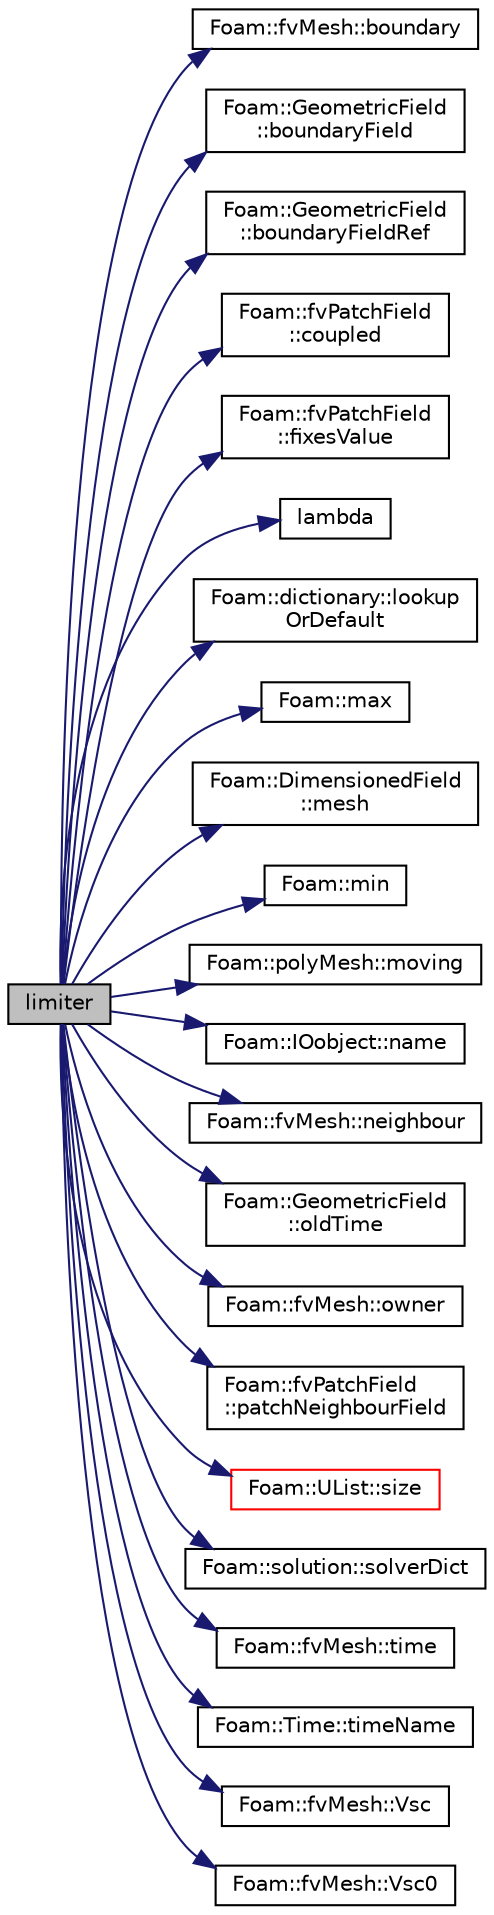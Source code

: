 digraph "limiter"
{
  bgcolor="transparent";
  edge [fontname="Helvetica",fontsize="10",labelfontname="Helvetica",labelfontsize="10"];
  node [fontname="Helvetica",fontsize="10",shape=record];
  rankdir="LR";
  Node1 [label="limiter",height=0.2,width=0.4,color="black", fillcolor="grey75", style="filled" fontcolor="black"];
  Node1 -> Node2 [color="midnightblue",fontsize="10",style="solid",fontname="Helvetica"];
  Node2 [label="Foam::fvMesh::boundary",height=0.2,width=0.4,color="black",URL="$classFoam_1_1fvMesh.html#a971347d65410875e38ea654dfd193a19",tooltip="Return reference to boundary mesh. "];
  Node1 -> Node3 [color="midnightblue",fontsize="10",style="solid",fontname="Helvetica"];
  Node3 [label="Foam::GeometricField\l::boundaryField",height=0.2,width=0.4,color="black",URL="$classFoam_1_1GeometricField.html#a6987ef31fb532d0fc43c84eca14fe558",tooltip="Return const-reference to the boundary field. "];
  Node1 -> Node4 [color="midnightblue",fontsize="10",style="solid",fontname="Helvetica"];
  Node4 [label="Foam::GeometricField\l::boundaryFieldRef",height=0.2,width=0.4,color="black",URL="$classFoam_1_1GeometricField.html#a6edc5d66db5af23a74a30619ad7eed5a",tooltip="Return a reference to the boundary field. "];
  Node1 -> Node5 [color="midnightblue",fontsize="10",style="solid",fontname="Helvetica"];
  Node5 [label="Foam::fvPatchField\l::coupled",height=0.2,width=0.4,color="black",URL="$classFoam_1_1fvPatchField.html#acffd678e538fc569f301aacdb4f019b7",tooltip="Return true if this patch field is coupled. "];
  Node1 -> Node6 [color="midnightblue",fontsize="10",style="solid",fontname="Helvetica"];
  Node6 [label="Foam::fvPatchField\l::fixesValue",height=0.2,width=0.4,color="black",URL="$classFoam_1_1fvPatchField.html#a9152d7ac14e99b9ab7d502f81a9373a4",tooltip="Return true if this patch field fixes a value. "];
  Node1 -> Node7 [color="midnightblue",fontsize="10",style="solid",fontname="Helvetica"];
  Node7 [label="lambda",height=0.2,width=0.4,color="black",URL="$solvers_2incompressible_2adjointShapeOptimizationFoam_2createFields_8H.html#a9fc1d5833978dab511347cfb4c4de101"];
  Node1 -> Node8 [color="midnightblue",fontsize="10",style="solid",fontname="Helvetica"];
  Node8 [label="Foam::dictionary::lookup\lOrDefault",height=0.2,width=0.4,color="black",URL="$classFoam_1_1dictionary.html#aafeb5b6d423ef84158f94a21512dc0df",tooltip="Find and return a T, or return the given default value. FatalIOError if it is found and the number of..."];
  Node1 -> Node9 [color="midnightblue",fontsize="10",style="solid",fontname="Helvetica"];
  Node9 [label="Foam::max",height=0.2,width=0.4,color="black",URL="$namespaceFoam.html#a0e0c00c14acbabe88eec56a8b0fa2806",tooltip="Find the max value in labelHashSet, optionally limited by second argument. "];
  Node1 -> Node10 [color="midnightblue",fontsize="10",style="solid",fontname="Helvetica"];
  Node10 [label="Foam::DimensionedField\l::mesh",height=0.2,width=0.4,color="black",URL="$classFoam_1_1DimensionedField.html#abdefa6904b53f35c49185ee1cb3d1800",tooltip="Return mesh. "];
  Node1 -> Node11 [color="midnightblue",fontsize="10",style="solid",fontname="Helvetica"];
  Node11 [label="Foam::min",height=0.2,width=0.4,color="black",URL="$namespaceFoam.html#a96b65441175bbfb9a869045dc05fb0b9",tooltip="Find the min value in labelHashSet, optionally limited by second argument. "];
  Node1 -> Node12 [color="midnightblue",fontsize="10",style="solid",fontname="Helvetica"];
  Node12 [label="Foam::polyMesh::moving",height=0.2,width=0.4,color="black",URL="$classFoam_1_1polyMesh.html#acf4d608f7e0fe874d68b2d9c15e73974",tooltip="Is mesh moving. "];
  Node1 -> Node13 [color="midnightblue",fontsize="10",style="solid",fontname="Helvetica"];
  Node13 [label="Foam::IOobject::name",height=0.2,width=0.4,color="black",URL="$classFoam_1_1IOobject.html#a6d60057c26042eaf7fa1b3b6fb07b582",tooltip="Return name. "];
  Node1 -> Node14 [color="midnightblue",fontsize="10",style="solid",fontname="Helvetica"];
  Node14 [label="Foam::fvMesh::neighbour",height=0.2,width=0.4,color="black",URL="$classFoam_1_1fvMesh.html#a942a1cffef163625ee3408ae1f057dec",tooltip="Internal face neighbour. "];
  Node1 -> Node15 [color="midnightblue",fontsize="10",style="solid",fontname="Helvetica"];
  Node15 [label="Foam::GeometricField\l::oldTime",height=0.2,width=0.4,color="black",URL="$classFoam_1_1GeometricField.html#a590e4782d38c7bab9fc7d231aa6b5f3f",tooltip="Return old time field. "];
  Node1 -> Node16 [color="midnightblue",fontsize="10",style="solid",fontname="Helvetica"];
  Node16 [label="Foam::fvMesh::owner",height=0.2,width=0.4,color="black",URL="$classFoam_1_1fvMesh.html#a81b70644afb4bbfce365e57592142fcc",tooltip="Internal face owner. Note bypassing virtual mechanism so. "];
  Node1 -> Node17 [color="midnightblue",fontsize="10",style="solid",fontname="Helvetica"];
  Node17 [label="Foam::fvPatchField\l::patchNeighbourField",height=0.2,width=0.4,color="black",URL="$classFoam_1_1fvPatchField.html#a0d0b7d5226d739a47f56be79d75ad04f",tooltip="Return patchField on the opposite patch of a coupled patch. "];
  Node1 -> Node18 [color="midnightblue",fontsize="10",style="solid",fontname="Helvetica"];
  Node18 [label="Foam::UList::size",height=0.2,width=0.4,color="red",URL="$classFoam_1_1UList.html#afee03bfededf699921815b2bf3c41e35",tooltip="Override size to be inconsistent with allocated storage. "];
  Node1 -> Node19 [color="midnightblue",fontsize="10",style="solid",fontname="Helvetica"];
  Node19 [label="Foam::solution::solverDict",height=0.2,width=0.4,color="black",URL="$classFoam_1_1solution.html#a123ac399dc7d6918c1c196ee40c6b364",tooltip="Return the solver controls dictionary for the given field. "];
  Node1 -> Node20 [color="midnightblue",fontsize="10",style="solid",fontname="Helvetica"];
  Node20 [label="Foam::fvMesh::time",height=0.2,width=0.4,color="black",URL="$classFoam_1_1fvMesh.html#a48fcf6de2789aff6b430b5fc1a05693f",tooltip="Return the top-level database. "];
  Node1 -> Node21 [color="midnightblue",fontsize="10",style="solid",fontname="Helvetica"];
  Node21 [label="Foam::Time::timeName",height=0.2,width=0.4,color="black",URL="$classFoam_1_1Time.html#a882e958c2f124b46fdb52dd241ec0ca3",tooltip="Return time name of given scalar time formatted with the given precision. "];
  Node1 -> Node22 [color="midnightblue",fontsize="10",style="solid",fontname="Helvetica"];
  Node22 [label="Foam::fvMesh::Vsc",height=0.2,width=0.4,color="black",URL="$classFoam_1_1fvMesh.html#a7dc9aff275702593c6a5373330a5397f",tooltip="Return sub-cycle cell volumes. "];
  Node1 -> Node23 [color="midnightblue",fontsize="10",style="solid",fontname="Helvetica"];
  Node23 [label="Foam::fvMesh::Vsc0",height=0.2,width=0.4,color="black",URL="$classFoam_1_1fvMesh.html#a56b81decf9a2b36a2786e30ccb725f1e",tooltip="Return sub-cycle old-time cell volumes. "];
}
